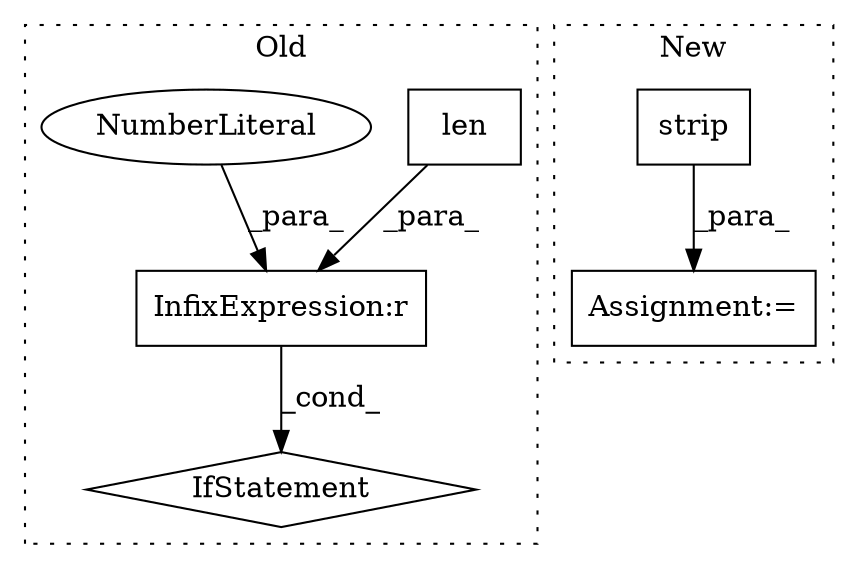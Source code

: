 digraph G {
subgraph cluster0 {
1 [label="len" a="32" s="14172,14179" l="4,1" shape="box"];
3 [label="InfixExpression:r" a="27" s="14180" l="3" shape="box"];
4 [label="NumberLiteral" a="34" s="14183" l="1" shape="ellipse"];
5 [label="IfStatement" a="25" s="14168,14184" l="4,2" shape="diamond"];
label = "Old";
style="dotted";
}
subgraph cluster1 {
2 [label="strip" a="32" s="14406" l="7" shape="box"];
6 [label="Assignment:=" a="7" s="14400" l="1" shape="box"];
label = "New";
style="dotted";
}
1 -> 3 [label="_para_"];
2 -> 6 [label="_para_"];
3 -> 5 [label="_cond_"];
4 -> 3 [label="_para_"];
}